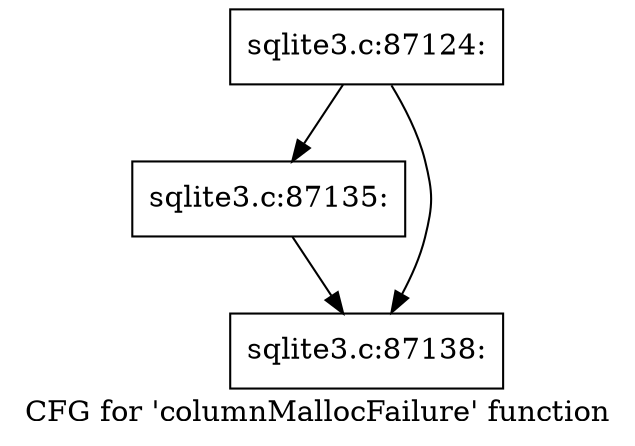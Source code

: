 digraph "CFG for 'columnMallocFailure' function" {
	label="CFG for 'columnMallocFailure' function";

	Node0x55c0f85596c0 [shape=record,label="{sqlite3.c:87124:}"];
	Node0x55c0f85596c0 -> Node0x55c0f855d3e0;
	Node0x55c0f85596c0 -> Node0x55c0f855d430;
	Node0x55c0f855d3e0 [shape=record,label="{sqlite3.c:87135:}"];
	Node0x55c0f855d3e0 -> Node0x55c0f855d430;
	Node0x55c0f855d430 [shape=record,label="{sqlite3.c:87138:}"];
}
